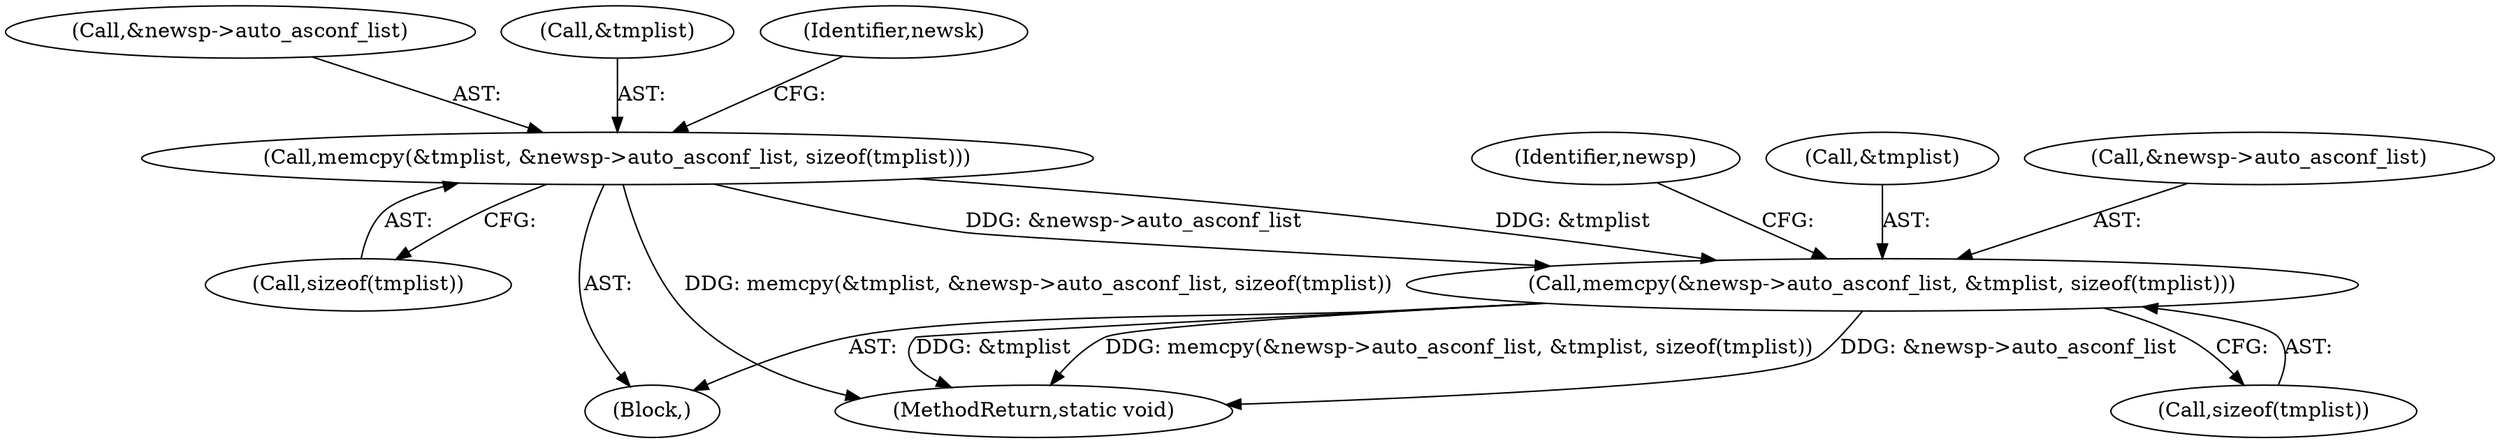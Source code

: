 digraph "0_linux_2d45a02d0166caf2627fe91897c6ffc3b19514c4_2@API" {
"1000173" [label="(Call,memcpy(&newsp->auto_asconf_list, &tmplist, sizeof(tmplist)))"];
"1000161" [label="(Call,memcpy(&tmplist, &newsp->auto_asconf_list, sizeof(tmplist)))"];
"1000173" [label="(Call,memcpy(&newsp->auto_asconf_list, &tmplist, sizeof(tmplist)))"];
"1000161" [label="(Call,memcpy(&tmplist, &newsp->auto_asconf_list, sizeof(tmplist)))"];
"1000407" [label="(MethodReturn,static void)"];
"1000174" [label="(Call,&newsp->auto_asconf_list)"];
"1000180" [label="(Call,sizeof(tmplist))"];
"1000188" [label="(Identifier,newsp)"];
"1000160" [label="(Block,)"];
"1000164" [label="(Call,&newsp->auto_asconf_list)"];
"1000162" [label="(Call,&tmplist)"];
"1000168" [label="(Call,sizeof(tmplist))"];
"1000171" [label="(Identifier,newsk)"];
"1000178" [label="(Call,&tmplist)"];
"1000173" -> "1000160"  [label="AST: "];
"1000173" -> "1000180"  [label="CFG: "];
"1000174" -> "1000173"  [label="AST: "];
"1000178" -> "1000173"  [label="AST: "];
"1000180" -> "1000173"  [label="AST: "];
"1000188" -> "1000173"  [label="CFG: "];
"1000173" -> "1000407"  [label="DDG: &tmplist"];
"1000173" -> "1000407"  [label="DDG: memcpy(&newsp->auto_asconf_list, &tmplist, sizeof(tmplist))"];
"1000173" -> "1000407"  [label="DDG: &newsp->auto_asconf_list"];
"1000161" -> "1000173"  [label="DDG: &newsp->auto_asconf_list"];
"1000161" -> "1000173"  [label="DDG: &tmplist"];
"1000161" -> "1000160"  [label="AST: "];
"1000161" -> "1000168"  [label="CFG: "];
"1000162" -> "1000161"  [label="AST: "];
"1000164" -> "1000161"  [label="AST: "];
"1000168" -> "1000161"  [label="AST: "];
"1000171" -> "1000161"  [label="CFG: "];
"1000161" -> "1000407"  [label="DDG: memcpy(&tmplist, &newsp->auto_asconf_list, sizeof(tmplist))"];
}
